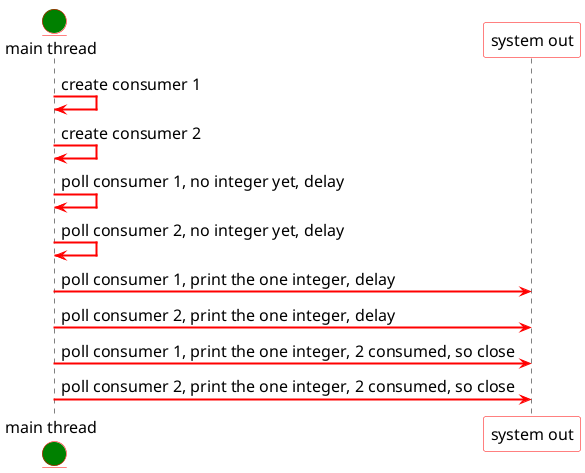 @startuml
    skinparam {
        shadowing false
        defaultFontName Mark Pro
        defaultFontColor #black
        defaultFontSize 16
        defaultFontStyle bold
        ArrowColor #red
        ArrowThickness 2
        BorderColor #red
        EntityBorderColor #red
        ParticipantBorderColor #red
    }
    skinparam sequence {
        LifeLineBorderThickness 2
        LifeLineBorderColor #black
    }

    entity "main thread" as mt #green
    participant "system out" as so #white

    mt -> mt : create consumer 1
    mt -> mt : create consumer 2
    mt -> mt : poll consumer 1, no integer yet, delay
    mt -> mt : poll consumer 2, no integer yet, delay
    mt -> so : poll consumer 1, print the one integer, delay
    mt -> so : poll consumer 2, print the one integer, delay
    mt -> so : poll consumer 1, print the one integer, 2 consumed, so close
    mt -> so : poll consumer 2, print the one integer, 2 consumed, so close
@enduml